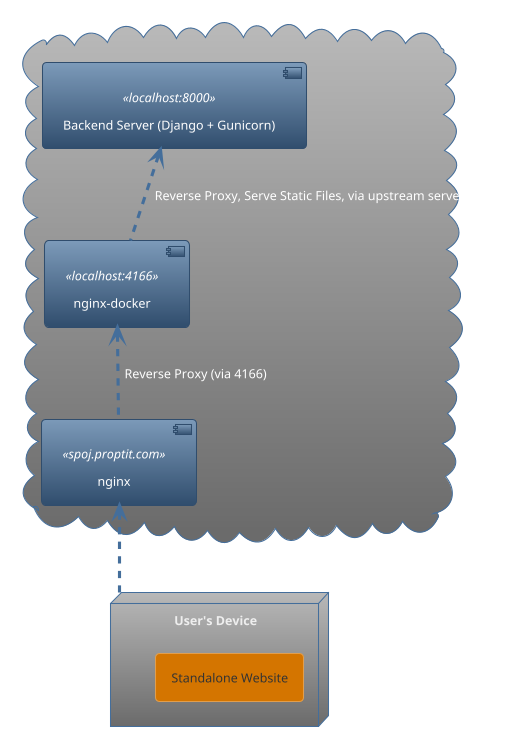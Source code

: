 @startuml
!define RECTANGLE class

!theme spacelab



node "User's Device" as user_device {
  agent "Standalone Website" as web
}

cloud {
  [Backend Server (Django + Gunicorn)] <<localhost:8000>>
  [nginx] <<spoj.proptit.com>>
  [nginx-docker] <<localhost:4166>>
}


user_device .up.> [nginx]: Communicate via HTTP 
[nginx] .up.> [nginx-docker]: Reverse Proxy (via 4166)
[nginx-docker] .up.> [Backend Server (Django + Gunicorn)]: Reverse Proxy, Serve Static Files, via upstream server 8000


@enduml